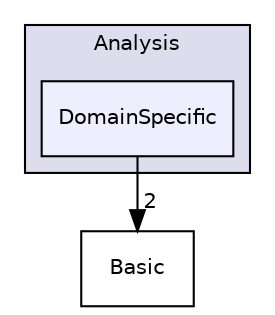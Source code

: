 digraph "include/clang/Analysis/DomainSpecific" {
  bgcolor=transparent;
  compound=true
  node [ fontsize="10", fontname="Helvetica"];
  edge [ labelfontsize="10", labelfontname="Helvetica"];
  subgraph clusterdir_6024dad6eb738b6c5ec170cdb0ebf79d {
    graph [ bgcolor="#ddddee", pencolor="black", label="Analysis" fontname="Helvetica", fontsize="10", URL="dir_6024dad6eb738b6c5ec170cdb0ebf79d.html"]
  dir_ea5201105524a4a54354cb2b2f87da79 [shape=box, label="DomainSpecific", style="filled", fillcolor="#eeeeff", pencolor="black", URL="dir_ea5201105524a4a54354cb2b2f87da79.html"];
  }
  dir_a004adf44f176e430fc6c2b869b0fb57 [shape=box label="Basic" URL="dir_a004adf44f176e430fc6c2b869b0fb57.html"];
  dir_ea5201105524a4a54354cb2b2f87da79->dir_a004adf44f176e430fc6c2b869b0fb57 [headlabel="2", labeldistance=1.5 headhref="dir_000006_000014.html"];
}
